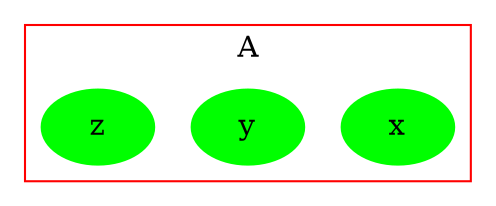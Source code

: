 
graph G{ 
subgraph cluster0 {
   0.0 [style = filled label = "x" shape =ellipse color = green size = "5"]
   0.1 [style = filled label = "y" shape =ellipse color = green size = "5"]
   0.2 [style = filled label = "z" shape =ellipse color = green size = "5"]
label =  "A";  shape = rectangle; color = red 
} ; 
}
